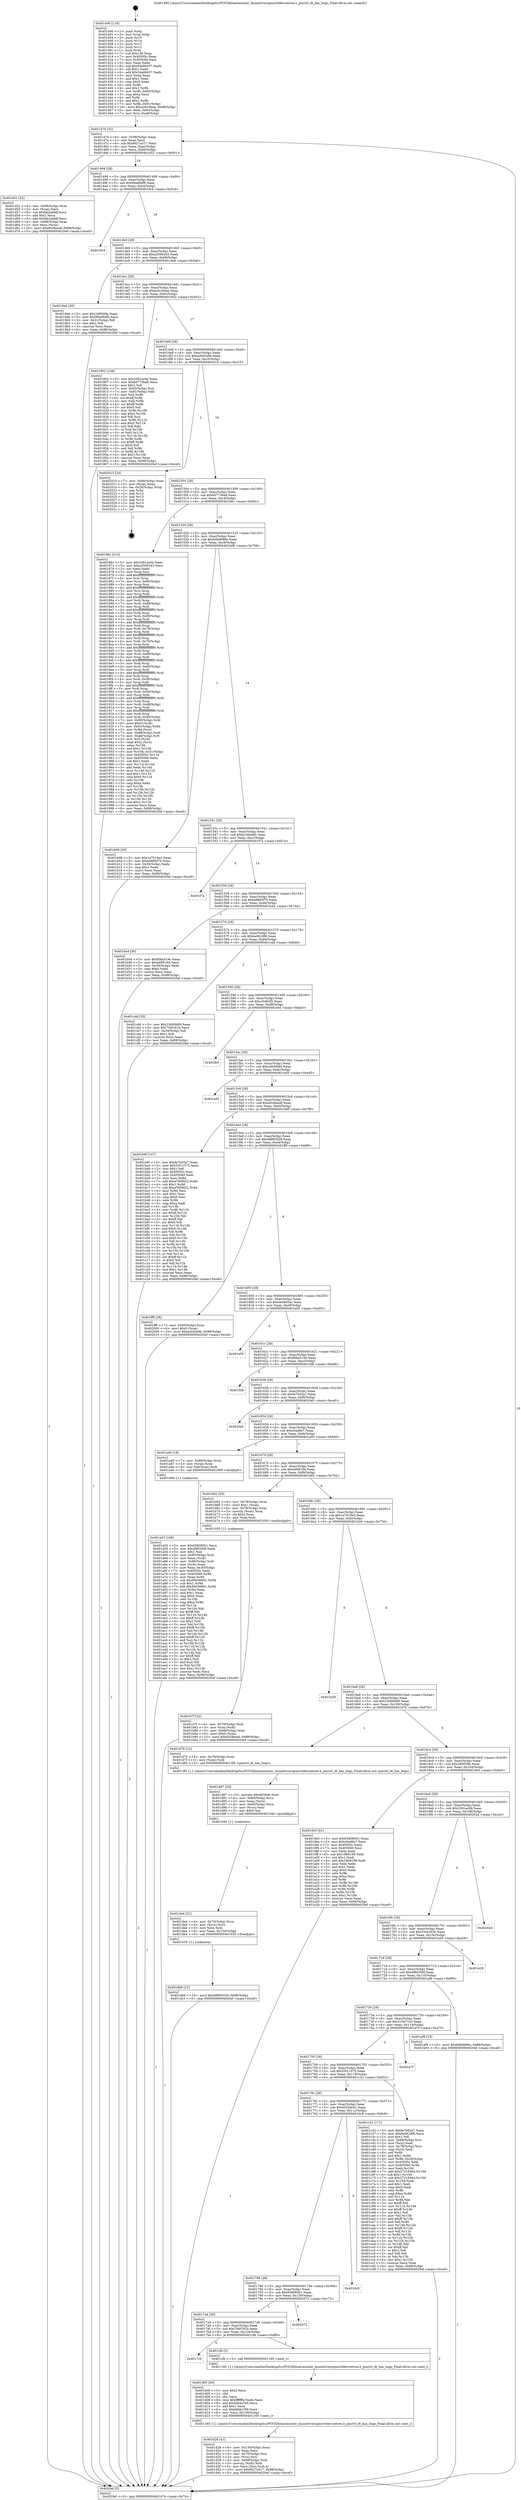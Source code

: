 digraph "0x401400" {
  label = "0x401400 (/mnt/c/Users/mathe/Desktop/tcc/POCII/binaries/extr_linuxdriverspinctrldevicetree.h_pinctrl_dt_has_hogs_Final-ollvm.out::main(0))"
  labelloc = "t"
  node[shape=record]

  Entry [label="",width=0.3,height=0.3,shape=circle,fillcolor=black,style=filled]
  "0x401474" [label="{
     0x401474 [32]\l
     | [instrs]\l
     &nbsp;&nbsp;0x401474 \<+6\>: mov -0x98(%rbp),%eax\l
     &nbsp;&nbsp;0x40147a \<+2\>: mov %eax,%ecx\l
     &nbsp;&nbsp;0x40147c \<+6\>: sub $0x9027a517,%ecx\l
     &nbsp;&nbsp;0x401482 \<+6\>: mov %eax,-0xac(%rbp)\l
     &nbsp;&nbsp;0x401488 \<+6\>: mov %ecx,-0xb0(%rbp)\l
     &nbsp;&nbsp;0x40148e \<+6\>: je 0000000000401d51 \<main+0x951\>\l
  }"]
  "0x401d51" [label="{
     0x401d51 [42]\l
     | [instrs]\l
     &nbsp;&nbsp;0x401d51 \<+4\>: mov -0x68(%rbp),%rax\l
     &nbsp;&nbsp;0x401d55 \<+2\>: mov (%rax),%ecx\l
     &nbsp;&nbsp;0x401d57 \<+6\>: sub $0xbb2abfdf,%ecx\l
     &nbsp;&nbsp;0x401d5d \<+3\>: add $0x1,%ecx\l
     &nbsp;&nbsp;0x401d60 \<+6\>: add $0xbb2abfdf,%ecx\l
     &nbsp;&nbsp;0x401d66 \<+4\>: mov -0x68(%rbp),%rax\l
     &nbsp;&nbsp;0x401d6a \<+2\>: mov %ecx,(%rax)\l
     &nbsp;&nbsp;0x401d6c \<+10\>: movl $0xd028ea4f,-0x98(%rbp)\l
     &nbsp;&nbsp;0x401d76 \<+5\>: jmp 00000000004020ef \<main+0xcef\>\l
  }"]
  "0x401494" [label="{
     0x401494 [28]\l
     | [instrs]\l
     &nbsp;&nbsp;0x401494 \<+5\>: jmp 0000000000401499 \<main+0x99\>\l
     &nbsp;&nbsp;0x401499 \<+6\>: mov -0xac(%rbp),%eax\l
     &nbsp;&nbsp;0x40149f \<+5\>: sub $0x99ad9df9,%eax\l
     &nbsp;&nbsp;0x4014a4 \<+6\>: mov %eax,-0xb4(%rbp)\l
     &nbsp;&nbsp;0x4014aa \<+6\>: je 00000000004019c4 \<main+0x5c4\>\l
  }"]
  Exit [label="",width=0.3,height=0.3,shape=circle,fillcolor=black,style=filled,peripheries=2]
  "0x4019c4" [label="{
     0x4019c4\l
  }", style=dashed]
  "0x4014b0" [label="{
     0x4014b0 [28]\l
     | [instrs]\l
     &nbsp;&nbsp;0x4014b0 \<+5\>: jmp 00000000004014b5 \<main+0xb5\>\l
     &nbsp;&nbsp;0x4014b5 \<+6\>: mov -0xac(%rbp),%eax\l
     &nbsp;&nbsp;0x4014bb \<+5\>: sub $0xa2590243,%eax\l
     &nbsp;&nbsp;0x4014c0 \<+6\>: mov %eax,-0xb8(%rbp)\l
     &nbsp;&nbsp;0x4014c6 \<+6\>: je 00000000004019a6 \<main+0x5a6\>\l
  }"]
  "0x401db9" [label="{
     0x401db9 [15]\l
     | [instrs]\l
     &nbsp;&nbsp;0x401db9 \<+10\>: movl $0xd8992029,-0x98(%rbp)\l
     &nbsp;&nbsp;0x401dc3 \<+5\>: jmp 00000000004020ef \<main+0xcef\>\l
  }"]
  "0x4019a6" [label="{
     0x4019a6 [30]\l
     | [instrs]\l
     &nbsp;&nbsp;0x4019a6 \<+5\>: mov $0x24f050fe,%eax\l
     &nbsp;&nbsp;0x4019ab \<+5\>: mov $0x99ad9df9,%ecx\l
     &nbsp;&nbsp;0x4019b0 \<+3\>: mov -0x31(%rbp),%dl\l
     &nbsp;&nbsp;0x4019b3 \<+3\>: test $0x1,%dl\l
     &nbsp;&nbsp;0x4019b6 \<+3\>: cmovne %ecx,%eax\l
     &nbsp;&nbsp;0x4019b9 \<+6\>: mov %eax,-0x98(%rbp)\l
     &nbsp;&nbsp;0x4019bf \<+5\>: jmp 00000000004020ef \<main+0xcef\>\l
  }"]
  "0x4014cc" [label="{
     0x4014cc [28]\l
     | [instrs]\l
     &nbsp;&nbsp;0x4014cc \<+5\>: jmp 00000000004014d1 \<main+0xd1\>\l
     &nbsp;&nbsp;0x4014d1 \<+6\>: mov -0xac(%rbp),%eax\l
     &nbsp;&nbsp;0x4014d7 \<+5\>: sub $0xa2b16bae,%eax\l
     &nbsp;&nbsp;0x4014dc \<+6\>: mov %eax,-0xbc(%rbp)\l
     &nbsp;&nbsp;0x4014e2 \<+6\>: je 0000000000401802 \<main+0x402\>\l
  }"]
  "0x401da4" [label="{
     0x401da4 [21]\l
     | [instrs]\l
     &nbsp;&nbsp;0x401da4 \<+4\>: mov -0x70(%rbp),%rcx\l
     &nbsp;&nbsp;0x401da8 \<+3\>: mov (%rcx),%rcx\l
     &nbsp;&nbsp;0x401dab \<+3\>: mov %rcx,%rdi\l
     &nbsp;&nbsp;0x401dae \<+6\>: mov %eax,-0x134(%rbp)\l
     &nbsp;&nbsp;0x401db4 \<+5\>: call 0000000000401030 \<free@plt\>\l
     | [calls]\l
     &nbsp;&nbsp;0x401030 \{1\} (unknown)\l
  }"]
  "0x401802" [label="{
     0x401802 [106]\l
     | [instrs]\l
     &nbsp;&nbsp;0x401802 \<+5\>: mov $0x3391ac0b,%eax\l
     &nbsp;&nbsp;0x401807 \<+5\>: mov $0xb0773ba8,%ecx\l
     &nbsp;&nbsp;0x40180c \<+2\>: mov $0x1,%dl\l
     &nbsp;&nbsp;0x40180e \<+7\>: mov -0x92(%rbp),%sil\l
     &nbsp;&nbsp;0x401815 \<+7\>: mov -0x91(%rbp),%dil\l
     &nbsp;&nbsp;0x40181c \<+3\>: mov %sil,%r8b\l
     &nbsp;&nbsp;0x40181f \<+4\>: xor $0xff,%r8b\l
     &nbsp;&nbsp;0x401823 \<+3\>: mov %dil,%r9b\l
     &nbsp;&nbsp;0x401826 \<+4\>: xor $0xff,%r9b\l
     &nbsp;&nbsp;0x40182a \<+3\>: xor $0x0,%dl\l
     &nbsp;&nbsp;0x40182d \<+3\>: mov %r8b,%r10b\l
     &nbsp;&nbsp;0x401830 \<+4\>: and $0x0,%r10b\l
     &nbsp;&nbsp;0x401834 \<+3\>: and %dl,%sil\l
     &nbsp;&nbsp;0x401837 \<+3\>: mov %r9b,%r11b\l
     &nbsp;&nbsp;0x40183a \<+4\>: and $0x0,%r11b\l
     &nbsp;&nbsp;0x40183e \<+3\>: and %dl,%dil\l
     &nbsp;&nbsp;0x401841 \<+3\>: or %sil,%r10b\l
     &nbsp;&nbsp;0x401844 \<+3\>: or %dil,%r11b\l
     &nbsp;&nbsp;0x401847 \<+3\>: xor %r11b,%r10b\l
     &nbsp;&nbsp;0x40184a \<+3\>: or %r9b,%r8b\l
     &nbsp;&nbsp;0x40184d \<+4\>: xor $0xff,%r8b\l
     &nbsp;&nbsp;0x401851 \<+3\>: or $0x0,%dl\l
     &nbsp;&nbsp;0x401854 \<+3\>: and %dl,%r8b\l
     &nbsp;&nbsp;0x401857 \<+3\>: or %r8b,%r10b\l
     &nbsp;&nbsp;0x40185a \<+4\>: test $0x1,%r10b\l
     &nbsp;&nbsp;0x40185e \<+3\>: cmovne %ecx,%eax\l
     &nbsp;&nbsp;0x401861 \<+6\>: mov %eax,-0x98(%rbp)\l
     &nbsp;&nbsp;0x401867 \<+5\>: jmp 00000000004020ef \<main+0xcef\>\l
  }"]
  "0x4014e8" [label="{
     0x4014e8 [28]\l
     | [instrs]\l
     &nbsp;&nbsp;0x4014e8 \<+5\>: jmp 00000000004014ed \<main+0xed\>\l
     &nbsp;&nbsp;0x4014ed \<+6\>: mov -0xac(%rbp),%eax\l
     &nbsp;&nbsp;0x4014f3 \<+5\>: sub $0xac045a9b,%eax\l
     &nbsp;&nbsp;0x4014f8 \<+6\>: mov %eax,-0xc0(%rbp)\l
     &nbsp;&nbsp;0x4014fe \<+6\>: je 0000000000402015 \<main+0xc15\>\l
  }"]
  "0x4020ef" [label="{
     0x4020ef [5]\l
     | [instrs]\l
     &nbsp;&nbsp;0x4020ef \<+5\>: jmp 0000000000401474 \<main+0x74\>\l
  }"]
  "0x401400" [label="{
     0x401400 [116]\l
     | [instrs]\l
     &nbsp;&nbsp;0x401400 \<+1\>: push %rbp\l
     &nbsp;&nbsp;0x401401 \<+3\>: mov %rsp,%rbp\l
     &nbsp;&nbsp;0x401404 \<+2\>: push %r15\l
     &nbsp;&nbsp;0x401406 \<+2\>: push %r14\l
     &nbsp;&nbsp;0x401408 \<+2\>: push %r13\l
     &nbsp;&nbsp;0x40140a \<+2\>: push %r12\l
     &nbsp;&nbsp;0x40140c \<+1\>: push %rbx\l
     &nbsp;&nbsp;0x40140d \<+7\>: sub $0x138,%rsp\l
     &nbsp;&nbsp;0x401414 \<+7\>: mov 0x40505c,%eax\l
     &nbsp;&nbsp;0x40141b \<+7\>: mov 0x405060,%ecx\l
     &nbsp;&nbsp;0x401422 \<+2\>: mov %eax,%edx\l
     &nbsp;&nbsp;0x401424 \<+6\>: sub $0x54a86457,%edx\l
     &nbsp;&nbsp;0x40142a \<+3\>: sub $0x1,%edx\l
     &nbsp;&nbsp;0x40142d \<+6\>: add $0x54a86457,%edx\l
     &nbsp;&nbsp;0x401433 \<+3\>: imul %edx,%eax\l
     &nbsp;&nbsp;0x401436 \<+3\>: and $0x1,%eax\l
     &nbsp;&nbsp;0x401439 \<+3\>: cmp $0x0,%eax\l
     &nbsp;&nbsp;0x40143c \<+4\>: sete %r8b\l
     &nbsp;&nbsp;0x401440 \<+4\>: and $0x1,%r8b\l
     &nbsp;&nbsp;0x401444 \<+7\>: mov %r8b,-0x92(%rbp)\l
     &nbsp;&nbsp;0x40144b \<+3\>: cmp $0xa,%ecx\l
     &nbsp;&nbsp;0x40144e \<+4\>: setl %r8b\l
     &nbsp;&nbsp;0x401452 \<+4\>: and $0x1,%r8b\l
     &nbsp;&nbsp;0x401456 \<+7\>: mov %r8b,-0x91(%rbp)\l
     &nbsp;&nbsp;0x40145d \<+10\>: movl $0xa2b16bae,-0x98(%rbp)\l
     &nbsp;&nbsp;0x401467 \<+6\>: mov %edi,-0x9c(%rbp)\l
     &nbsp;&nbsp;0x40146d \<+7\>: mov %rsi,-0xa8(%rbp)\l
  }"]
  "0x401d87" [label="{
     0x401d87 [29]\l
     | [instrs]\l
     &nbsp;&nbsp;0x401d87 \<+10\>: movabs $0x4030d6,%rdi\l
     &nbsp;&nbsp;0x401d91 \<+4\>: mov -0x60(%rbp),%rcx\l
     &nbsp;&nbsp;0x401d95 \<+2\>: mov %eax,(%rcx)\l
     &nbsp;&nbsp;0x401d97 \<+4\>: mov -0x60(%rbp),%rcx\l
     &nbsp;&nbsp;0x401d9b \<+2\>: mov (%rcx),%esi\l
     &nbsp;&nbsp;0x401d9d \<+2\>: mov $0x0,%al\l
     &nbsp;&nbsp;0x401d9f \<+5\>: call 0000000000401040 \<printf@plt\>\l
     | [calls]\l
     &nbsp;&nbsp;0x401040 \{1\} (unknown)\l
  }"]
  "0x402015" [label="{
     0x402015 [24]\l
     | [instrs]\l
     &nbsp;&nbsp;0x402015 \<+7\>: mov -0x90(%rbp),%rax\l
     &nbsp;&nbsp;0x40201c \<+2\>: mov (%rax),%eax\l
     &nbsp;&nbsp;0x40201e \<+4\>: lea -0x28(%rbp),%rsp\l
     &nbsp;&nbsp;0x402022 \<+1\>: pop %rbx\l
     &nbsp;&nbsp;0x402023 \<+2\>: pop %r12\l
     &nbsp;&nbsp;0x402025 \<+2\>: pop %r13\l
     &nbsp;&nbsp;0x402027 \<+2\>: pop %r14\l
     &nbsp;&nbsp;0x402029 \<+2\>: pop %r15\l
     &nbsp;&nbsp;0x40202b \<+1\>: pop %rbp\l
     &nbsp;&nbsp;0x40202c \<+1\>: ret\l
  }"]
  "0x401504" [label="{
     0x401504 [28]\l
     | [instrs]\l
     &nbsp;&nbsp;0x401504 \<+5\>: jmp 0000000000401509 \<main+0x109\>\l
     &nbsp;&nbsp;0x401509 \<+6\>: mov -0xac(%rbp),%eax\l
     &nbsp;&nbsp;0x40150f \<+5\>: sub $0xb0773ba8,%eax\l
     &nbsp;&nbsp;0x401514 \<+6\>: mov %eax,-0xc4(%rbp)\l
     &nbsp;&nbsp;0x40151a \<+6\>: je 000000000040186c \<main+0x46c\>\l
  }"]
  "0x401d28" [label="{
     0x401d28 [41]\l
     | [instrs]\l
     &nbsp;&nbsp;0x401d28 \<+6\>: mov -0x130(%rbp),%ecx\l
     &nbsp;&nbsp;0x401d2e \<+3\>: imul %eax,%ecx\l
     &nbsp;&nbsp;0x401d31 \<+4\>: mov -0x70(%rbp),%rsi\l
     &nbsp;&nbsp;0x401d35 \<+3\>: mov (%rsi),%rsi\l
     &nbsp;&nbsp;0x401d38 \<+4\>: mov -0x68(%rbp),%rdi\l
     &nbsp;&nbsp;0x401d3c \<+3\>: movslq (%rdi),%rdi\l
     &nbsp;&nbsp;0x401d3f \<+3\>: mov %ecx,(%rsi,%rdi,4)\l
     &nbsp;&nbsp;0x401d42 \<+10\>: movl $0x9027a517,-0x98(%rbp)\l
     &nbsp;&nbsp;0x401d4c \<+5\>: jmp 00000000004020ef \<main+0xcef\>\l
  }"]
  "0x40186c" [label="{
     0x40186c [314]\l
     | [instrs]\l
     &nbsp;&nbsp;0x40186c \<+5\>: mov $0x3391ac0b,%eax\l
     &nbsp;&nbsp;0x401871 \<+5\>: mov $0xa2590243,%ecx\l
     &nbsp;&nbsp;0x401876 \<+2\>: xor %edx,%edx\l
     &nbsp;&nbsp;0x401878 \<+3\>: mov %rsp,%rsi\l
     &nbsp;&nbsp;0x40187b \<+4\>: add $0xfffffffffffffff0,%rsi\l
     &nbsp;&nbsp;0x40187f \<+3\>: mov %rsi,%rsp\l
     &nbsp;&nbsp;0x401882 \<+7\>: mov %rsi,-0x90(%rbp)\l
     &nbsp;&nbsp;0x401889 \<+3\>: mov %rsp,%rsi\l
     &nbsp;&nbsp;0x40188c \<+4\>: add $0xfffffffffffffff0,%rsi\l
     &nbsp;&nbsp;0x401890 \<+3\>: mov %rsi,%rsp\l
     &nbsp;&nbsp;0x401893 \<+3\>: mov %rsp,%rdi\l
     &nbsp;&nbsp;0x401896 \<+4\>: add $0xfffffffffffffff0,%rdi\l
     &nbsp;&nbsp;0x40189a \<+3\>: mov %rdi,%rsp\l
     &nbsp;&nbsp;0x40189d \<+7\>: mov %rdi,-0x88(%rbp)\l
     &nbsp;&nbsp;0x4018a4 \<+3\>: mov %rsp,%rdi\l
     &nbsp;&nbsp;0x4018a7 \<+4\>: add $0xfffffffffffffff0,%rdi\l
     &nbsp;&nbsp;0x4018ab \<+3\>: mov %rdi,%rsp\l
     &nbsp;&nbsp;0x4018ae \<+4\>: mov %rdi,-0x80(%rbp)\l
     &nbsp;&nbsp;0x4018b2 \<+3\>: mov %rsp,%rdi\l
     &nbsp;&nbsp;0x4018b5 \<+4\>: add $0xfffffffffffffff0,%rdi\l
     &nbsp;&nbsp;0x4018b9 \<+3\>: mov %rdi,%rsp\l
     &nbsp;&nbsp;0x4018bc \<+4\>: mov %rdi,-0x78(%rbp)\l
     &nbsp;&nbsp;0x4018c0 \<+3\>: mov %rsp,%rdi\l
     &nbsp;&nbsp;0x4018c3 \<+4\>: add $0xfffffffffffffff0,%rdi\l
     &nbsp;&nbsp;0x4018c7 \<+3\>: mov %rdi,%rsp\l
     &nbsp;&nbsp;0x4018ca \<+4\>: mov %rdi,-0x70(%rbp)\l
     &nbsp;&nbsp;0x4018ce \<+3\>: mov %rsp,%rdi\l
     &nbsp;&nbsp;0x4018d1 \<+4\>: add $0xfffffffffffffff0,%rdi\l
     &nbsp;&nbsp;0x4018d5 \<+3\>: mov %rdi,%rsp\l
     &nbsp;&nbsp;0x4018d8 \<+4\>: mov %rdi,-0x68(%rbp)\l
     &nbsp;&nbsp;0x4018dc \<+3\>: mov %rsp,%rdi\l
     &nbsp;&nbsp;0x4018df \<+4\>: add $0xfffffffffffffff0,%rdi\l
     &nbsp;&nbsp;0x4018e3 \<+3\>: mov %rdi,%rsp\l
     &nbsp;&nbsp;0x4018e6 \<+4\>: mov %rdi,-0x60(%rbp)\l
     &nbsp;&nbsp;0x4018ea \<+3\>: mov %rsp,%rdi\l
     &nbsp;&nbsp;0x4018ed \<+4\>: add $0xfffffffffffffff0,%rdi\l
     &nbsp;&nbsp;0x4018f1 \<+3\>: mov %rdi,%rsp\l
     &nbsp;&nbsp;0x4018f4 \<+4\>: mov %rdi,-0x58(%rbp)\l
     &nbsp;&nbsp;0x4018f8 \<+3\>: mov %rsp,%rdi\l
     &nbsp;&nbsp;0x4018fb \<+4\>: add $0xfffffffffffffff0,%rdi\l
     &nbsp;&nbsp;0x4018ff \<+3\>: mov %rdi,%rsp\l
     &nbsp;&nbsp;0x401902 \<+4\>: mov %rdi,-0x50(%rbp)\l
     &nbsp;&nbsp;0x401906 \<+3\>: mov %rsp,%rdi\l
     &nbsp;&nbsp;0x401909 \<+4\>: add $0xfffffffffffffff0,%rdi\l
     &nbsp;&nbsp;0x40190d \<+3\>: mov %rdi,%rsp\l
     &nbsp;&nbsp;0x401910 \<+4\>: mov %rdi,-0x48(%rbp)\l
     &nbsp;&nbsp;0x401914 \<+3\>: mov %rsp,%rdi\l
     &nbsp;&nbsp;0x401917 \<+4\>: add $0xfffffffffffffff0,%rdi\l
     &nbsp;&nbsp;0x40191b \<+3\>: mov %rdi,%rsp\l
     &nbsp;&nbsp;0x40191e \<+4\>: mov %rdi,-0x40(%rbp)\l
     &nbsp;&nbsp;0x401922 \<+7\>: mov -0x90(%rbp),%rdi\l
     &nbsp;&nbsp;0x401929 \<+6\>: movl $0x0,(%rdi)\l
     &nbsp;&nbsp;0x40192f \<+7\>: mov -0x9c(%rbp),%r8d\l
     &nbsp;&nbsp;0x401936 \<+3\>: mov %r8d,(%rsi)\l
     &nbsp;&nbsp;0x401939 \<+7\>: mov -0x88(%rbp),%rdi\l
     &nbsp;&nbsp;0x401940 \<+7\>: mov -0xa8(%rbp),%r9\l
     &nbsp;&nbsp;0x401947 \<+3\>: mov %r9,(%rdi)\l
     &nbsp;&nbsp;0x40194a \<+3\>: cmpl $0x2,(%rsi)\l
     &nbsp;&nbsp;0x40194d \<+4\>: setne %r10b\l
     &nbsp;&nbsp;0x401951 \<+4\>: and $0x1,%r10b\l
     &nbsp;&nbsp;0x401955 \<+4\>: mov %r10b,-0x31(%rbp)\l
     &nbsp;&nbsp;0x401959 \<+8\>: mov 0x40505c,%r11d\l
     &nbsp;&nbsp;0x401961 \<+7\>: mov 0x405060,%ebx\l
     &nbsp;&nbsp;0x401968 \<+3\>: sub $0x1,%edx\l
     &nbsp;&nbsp;0x40196b \<+3\>: mov %r11d,%r14d\l
     &nbsp;&nbsp;0x40196e \<+3\>: add %edx,%r14d\l
     &nbsp;&nbsp;0x401971 \<+4\>: imul %r14d,%r11d\l
     &nbsp;&nbsp;0x401975 \<+4\>: and $0x1,%r11d\l
     &nbsp;&nbsp;0x401979 \<+4\>: cmp $0x0,%r11d\l
     &nbsp;&nbsp;0x40197d \<+4\>: sete %r10b\l
     &nbsp;&nbsp;0x401981 \<+3\>: cmp $0xa,%ebx\l
     &nbsp;&nbsp;0x401984 \<+4\>: setl %r15b\l
     &nbsp;&nbsp;0x401988 \<+3\>: mov %r10b,%r12b\l
     &nbsp;&nbsp;0x40198b \<+3\>: and %r15b,%r12b\l
     &nbsp;&nbsp;0x40198e \<+3\>: xor %r15b,%r10b\l
     &nbsp;&nbsp;0x401991 \<+3\>: or %r10b,%r12b\l
     &nbsp;&nbsp;0x401994 \<+4\>: test $0x1,%r12b\l
     &nbsp;&nbsp;0x401998 \<+3\>: cmovne %ecx,%eax\l
     &nbsp;&nbsp;0x40199b \<+6\>: mov %eax,-0x98(%rbp)\l
     &nbsp;&nbsp;0x4019a1 \<+5\>: jmp 00000000004020ef \<main+0xcef\>\l
  }"]
  "0x401520" [label="{
     0x401520 [28]\l
     | [instrs]\l
     &nbsp;&nbsp;0x401520 \<+5\>: jmp 0000000000401525 \<main+0x125\>\l
     &nbsp;&nbsp;0x401525 \<+6\>: mov -0xac(%rbp),%eax\l
     &nbsp;&nbsp;0x40152b \<+5\>: sub $0xb0bd986e,%eax\l
     &nbsp;&nbsp;0x401530 \<+6\>: mov %eax,-0xc8(%rbp)\l
     &nbsp;&nbsp;0x401536 \<+6\>: je 0000000000401b08 \<main+0x708\>\l
  }"]
  "0x401d00" [label="{
     0x401d00 [40]\l
     | [instrs]\l
     &nbsp;&nbsp;0x401d00 \<+5\>: mov $0x2,%ecx\l
     &nbsp;&nbsp;0x401d05 \<+1\>: cltd\l
     &nbsp;&nbsp;0x401d06 \<+2\>: idiv %ecx\l
     &nbsp;&nbsp;0x401d08 \<+6\>: imul $0xfffffffe,%edx,%ecx\l
     &nbsp;&nbsp;0x401d0e \<+6\>: add $0xbfd4a769,%ecx\l
     &nbsp;&nbsp;0x401d14 \<+3\>: add $0x1,%ecx\l
     &nbsp;&nbsp;0x401d17 \<+6\>: sub $0xbfd4a769,%ecx\l
     &nbsp;&nbsp;0x401d1d \<+6\>: mov %ecx,-0x130(%rbp)\l
     &nbsp;&nbsp;0x401d23 \<+5\>: call 0000000000401160 \<next_i\>\l
     | [calls]\l
     &nbsp;&nbsp;0x401160 \{1\} (/mnt/c/Users/mathe/Desktop/tcc/POCII/binaries/extr_linuxdriverspinctrldevicetree.h_pinctrl_dt_has_hogs_Final-ollvm.out::next_i)\l
  }"]
  "0x4017c0" [label="{
     0x4017c0\l
  }", style=dashed]
  "0x401b08" [label="{
     0x401b08 [30]\l
     | [instrs]\l
     &nbsp;&nbsp;0x401b08 \<+5\>: mov $0x1a7019e3,%eax\l
     &nbsp;&nbsp;0x401b0d \<+5\>: mov $0xbd885f76,%ecx\l
     &nbsp;&nbsp;0x401b12 \<+3\>: mov -0x30(%rbp),%edx\l
     &nbsp;&nbsp;0x401b15 \<+3\>: cmp $0x1,%edx\l
     &nbsp;&nbsp;0x401b18 \<+3\>: cmovl %ecx,%eax\l
     &nbsp;&nbsp;0x401b1b \<+6\>: mov %eax,-0x98(%rbp)\l
     &nbsp;&nbsp;0x401b21 \<+5\>: jmp 00000000004020ef \<main+0xcef\>\l
  }"]
  "0x40153c" [label="{
     0x40153c [28]\l
     | [instrs]\l
     &nbsp;&nbsp;0x40153c \<+5\>: jmp 0000000000401541 \<main+0x141\>\l
     &nbsp;&nbsp;0x401541 \<+6\>: mov -0xac(%rbp),%eax\l
     &nbsp;&nbsp;0x401547 \<+5\>: sub $0xb194d4f2,%eax\l
     &nbsp;&nbsp;0x40154c \<+6\>: mov %eax,-0xcc(%rbp)\l
     &nbsp;&nbsp;0x401552 \<+6\>: je 0000000000401f7a \<main+0xb7a\>\l
  }"]
  "0x401cfb" [label="{
     0x401cfb [5]\l
     | [instrs]\l
     &nbsp;&nbsp;0x401cfb \<+5\>: call 0000000000401160 \<next_i\>\l
     | [calls]\l
     &nbsp;&nbsp;0x401160 \{1\} (/mnt/c/Users/mathe/Desktop/tcc/POCII/binaries/extr_linuxdriverspinctrldevicetree.h_pinctrl_dt_has_hogs_Final-ollvm.out::next_i)\l
  }"]
  "0x401f7a" [label="{
     0x401f7a\l
  }", style=dashed]
  "0x401558" [label="{
     0x401558 [28]\l
     | [instrs]\l
     &nbsp;&nbsp;0x401558 \<+5\>: jmp 000000000040155d \<main+0x15d\>\l
     &nbsp;&nbsp;0x40155d \<+6\>: mov -0xac(%rbp),%eax\l
     &nbsp;&nbsp;0x401563 \<+5\>: sub $0xbd885f76,%eax\l
     &nbsp;&nbsp;0x401568 \<+6\>: mov %eax,-0xd0(%rbp)\l
     &nbsp;&nbsp;0x40156e \<+6\>: je 0000000000401b44 \<main+0x744\>\l
  }"]
  "0x4017a4" [label="{
     0x4017a4 [28]\l
     | [instrs]\l
     &nbsp;&nbsp;0x4017a4 \<+5\>: jmp 00000000004017a9 \<main+0x3a9\>\l
     &nbsp;&nbsp;0x4017a9 \<+6\>: mov -0xac(%rbp),%eax\l
     &nbsp;&nbsp;0x4017af \<+5\>: sub $0x704f181b,%eax\l
     &nbsp;&nbsp;0x4017b4 \<+6\>: mov %eax,-0x124(%rbp)\l
     &nbsp;&nbsp;0x4017ba \<+6\>: je 0000000000401cfb \<main+0x8fb\>\l
  }"]
  "0x401b44" [label="{
     0x401b44 [30]\l
     | [instrs]\l
     &nbsp;&nbsp;0x401b44 \<+5\>: mov $0xf0ba519e,%eax\l
     &nbsp;&nbsp;0x401b49 \<+5\>: mov $0xeb99164,%ecx\l
     &nbsp;&nbsp;0x401b4e \<+3\>: mov -0x30(%rbp),%edx\l
     &nbsp;&nbsp;0x401b51 \<+3\>: cmp $0x0,%edx\l
     &nbsp;&nbsp;0x401b54 \<+3\>: cmove %ecx,%eax\l
     &nbsp;&nbsp;0x401b57 \<+6\>: mov %eax,-0x98(%rbp)\l
     &nbsp;&nbsp;0x401b5d \<+5\>: jmp 00000000004020ef \<main+0xcef\>\l
  }"]
  "0x401574" [label="{
     0x401574 [28]\l
     | [instrs]\l
     &nbsp;&nbsp;0x401574 \<+5\>: jmp 0000000000401579 \<main+0x179\>\l
     &nbsp;&nbsp;0x401579 \<+6\>: mov -0xac(%rbp),%eax\l
     &nbsp;&nbsp;0x40157f \<+5\>: sub $0xbe0618f6,%eax\l
     &nbsp;&nbsp;0x401584 \<+6\>: mov %eax,-0xd4(%rbp)\l
     &nbsp;&nbsp;0x40158a \<+6\>: je 0000000000401cdd \<main+0x8dd\>\l
  }"]
  "0x402072" [label="{
     0x402072\l
  }", style=dashed]
  "0x401cdd" [label="{
     0x401cdd [30]\l
     | [instrs]\l
     &nbsp;&nbsp;0x401cdd \<+5\>: mov $0x23d00b90,%eax\l
     &nbsp;&nbsp;0x401ce2 \<+5\>: mov $0x704f181b,%ecx\l
     &nbsp;&nbsp;0x401ce7 \<+3\>: mov -0x29(%rbp),%dl\l
     &nbsp;&nbsp;0x401cea \<+3\>: test $0x1,%dl\l
     &nbsp;&nbsp;0x401ced \<+3\>: cmovne %ecx,%eax\l
     &nbsp;&nbsp;0x401cf0 \<+6\>: mov %eax,-0x98(%rbp)\l
     &nbsp;&nbsp;0x401cf6 \<+5\>: jmp 00000000004020ef \<main+0xcef\>\l
  }"]
  "0x401590" [label="{
     0x401590 [28]\l
     | [instrs]\l
     &nbsp;&nbsp;0x401590 \<+5\>: jmp 0000000000401595 \<main+0x195\>\l
     &nbsp;&nbsp;0x401595 \<+6\>: mov -0xac(%rbp),%eax\l
     &nbsp;&nbsp;0x40159b \<+5\>: sub $0xc0cfe2f2,%eax\l
     &nbsp;&nbsp;0x4015a0 \<+6\>: mov %eax,-0xd8(%rbp)\l
     &nbsp;&nbsp;0x4015a6 \<+6\>: je 0000000000401fe5 \<main+0xbe5\>\l
  }"]
  "0x401788" [label="{
     0x401788 [28]\l
     | [instrs]\l
     &nbsp;&nbsp;0x401788 \<+5\>: jmp 000000000040178d \<main+0x38d\>\l
     &nbsp;&nbsp;0x40178d \<+6\>: mov -0xac(%rbp),%eax\l
     &nbsp;&nbsp;0x401793 \<+5\>: sub $0x658085b1,%eax\l
     &nbsp;&nbsp;0x401798 \<+6\>: mov %eax,-0x120(%rbp)\l
     &nbsp;&nbsp;0x40179e \<+6\>: je 0000000000402072 \<main+0xc72\>\l
  }"]
  "0x401fe5" [label="{
     0x401fe5\l
  }", style=dashed]
  "0x4015ac" [label="{
     0x4015ac [28]\l
     | [instrs]\l
     &nbsp;&nbsp;0x4015ac \<+5\>: jmp 00000000004015b1 \<main+0x1b1\>\l
     &nbsp;&nbsp;0x4015b1 \<+6\>: mov -0xac(%rbp),%eax\l
     &nbsp;&nbsp;0x4015b7 \<+5\>: sub $0xcd040f4d,%eax\l
     &nbsp;&nbsp;0x4015bc \<+6\>: mov %eax,-0xdc(%rbp)\l
     &nbsp;&nbsp;0x4015c2 \<+6\>: je 0000000000401ed5 \<main+0xad5\>\l
  }"]
  "0x401dc8" [label="{
     0x401dc8\l
  }", style=dashed]
  "0x401ed5" [label="{
     0x401ed5\l
  }", style=dashed]
  "0x4015c8" [label="{
     0x4015c8 [28]\l
     | [instrs]\l
     &nbsp;&nbsp;0x4015c8 \<+5\>: jmp 00000000004015cd \<main+0x1cd\>\l
     &nbsp;&nbsp;0x4015cd \<+6\>: mov -0xac(%rbp),%eax\l
     &nbsp;&nbsp;0x4015d3 \<+5\>: sub $0xd028ea4f,%eax\l
     &nbsp;&nbsp;0x4015d8 \<+6\>: mov %eax,-0xe0(%rbp)\l
     &nbsp;&nbsp;0x4015de \<+6\>: je 0000000000401b9f \<main+0x79f\>\l
  }"]
  "0x40176c" [label="{
     0x40176c [28]\l
     | [instrs]\l
     &nbsp;&nbsp;0x40176c \<+5\>: jmp 0000000000401771 \<main+0x371\>\l
     &nbsp;&nbsp;0x401771 \<+6\>: mov -0xac(%rbp),%eax\l
     &nbsp;&nbsp;0x401777 \<+5\>: sub $0x6535dc41,%eax\l
     &nbsp;&nbsp;0x40177c \<+6\>: mov %eax,-0x11c(%rbp)\l
     &nbsp;&nbsp;0x401782 \<+6\>: je 0000000000401dc8 \<main+0x9c8\>\l
  }"]
  "0x401b9f" [label="{
     0x401b9f [147]\l
     | [instrs]\l
     &nbsp;&nbsp;0x401b9f \<+5\>: mov $0xfe7b02a7,%eax\l
     &nbsp;&nbsp;0x401ba4 \<+5\>: mov $0x55f11575,%ecx\l
     &nbsp;&nbsp;0x401ba9 \<+2\>: mov $0x1,%dl\l
     &nbsp;&nbsp;0x401bab \<+7\>: mov 0x40505c,%esi\l
     &nbsp;&nbsp;0x401bb2 \<+7\>: mov 0x405060,%edi\l
     &nbsp;&nbsp;0x401bb9 \<+3\>: mov %esi,%r8d\l
     &nbsp;&nbsp;0x401bbc \<+7\>: add $0xe760fd22,%r8d\l
     &nbsp;&nbsp;0x401bc3 \<+4\>: sub $0x1,%r8d\l
     &nbsp;&nbsp;0x401bc7 \<+7\>: sub $0xe760fd22,%r8d\l
     &nbsp;&nbsp;0x401bce \<+4\>: imul %r8d,%esi\l
     &nbsp;&nbsp;0x401bd2 \<+3\>: and $0x1,%esi\l
     &nbsp;&nbsp;0x401bd5 \<+3\>: cmp $0x0,%esi\l
     &nbsp;&nbsp;0x401bd8 \<+4\>: sete %r9b\l
     &nbsp;&nbsp;0x401bdc \<+3\>: cmp $0xa,%edi\l
     &nbsp;&nbsp;0x401bdf \<+4\>: setl %r10b\l
     &nbsp;&nbsp;0x401be3 \<+3\>: mov %r9b,%r11b\l
     &nbsp;&nbsp;0x401be6 \<+4\>: xor $0xff,%r11b\l
     &nbsp;&nbsp;0x401bea \<+3\>: mov %r10b,%bl\l
     &nbsp;&nbsp;0x401bed \<+3\>: xor $0xff,%bl\l
     &nbsp;&nbsp;0x401bf0 \<+3\>: xor $0x0,%dl\l
     &nbsp;&nbsp;0x401bf3 \<+3\>: mov %r11b,%r14b\l
     &nbsp;&nbsp;0x401bf6 \<+4\>: and $0x0,%r14b\l
     &nbsp;&nbsp;0x401bfa \<+3\>: and %dl,%r9b\l
     &nbsp;&nbsp;0x401bfd \<+3\>: mov %bl,%r15b\l
     &nbsp;&nbsp;0x401c00 \<+4\>: and $0x0,%r15b\l
     &nbsp;&nbsp;0x401c04 \<+3\>: and %dl,%r10b\l
     &nbsp;&nbsp;0x401c07 \<+3\>: or %r9b,%r14b\l
     &nbsp;&nbsp;0x401c0a \<+3\>: or %r10b,%r15b\l
     &nbsp;&nbsp;0x401c0d \<+3\>: xor %r15b,%r14b\l
     &nbsp;&nbsp;0x401c10 \<+3\>: or %bl,%r11b\l
     &nbsp;&nbsp;0x401c13 \<+4\>: xor $0xff,%r11b\l
     &nbsp;&nbsp;0x401c17 \<+3\>: or $0x0,%dl\l
     &nbsp;&nbsp;0x401c1a \<+3\>: and %dl,%r11b\l
     &nbsp;&nbsp;0x401c1d \<+3\>: or %r11b,%r14b\l
     &nbsp;&nbsp;0x401c20 \<+4\>: test $0x1,%r14b\l
     &nbsp;&nbsp;0x401c24 \<+3\>: cmovne %ecx,%eax\l
     &nbsp;&nbsp;0x401c27 \<+6\>: mov %eax,-0x98(%rbp)\l
     &nbsp;&nbsp;0x401c2d \<+5\>: jmp 00000000004020ef \<main+0xcef\>\l
  }"]
  "0x4015e4" [label="{
     0x4015e4 [28]\l
     | [instrs]\l
     &nbsp;&nbsp;0x4015e4 \<+5\>: jmp 00000000004015e9 \<main+0x1e9\>\l
     &nbsp;&nbsp;0x4015e9 \<+6\>: mov -0xac(%rbp),%eax\l
     &nbsp;&nbsp;0x4015ef \<+5\>: sub $0xd8992029,%eax\l
     &nbsp;&nbsp;0x4015f4 \<+6\>: mov %eax,-0xe4(%rbp)\l
     &nbsp;&nbsp;0x4015fa \<+6\>: je 0000000000401ff9 \<main+0xbf9\>\l
  }"]
  "0x401c32" [label="{
     0x401c32 [171]\l
     | [instrs]\l
     &nbsp;&nbsp;0x401c32 \<+5\>: mov $0xfe7b02a7,%eax\l
     &nbsp;&nbsp;0x401c37 \<+5\>: mov $0xbe0618f6,%ecx\l
     &nbsp;&nbsp;0x401c3c \<+2\>: mov $0x1,%dl\l
     &nbsp;&nbsp;0x401c3e \<+4\>: mov -0x68(%rbp),%rsi\l
     &nbsp;&nbsp;0x401c42 \<+2\>: mov (%rsi),%edi\l
     &nbsp;&nbsp;0x401c44 \<+4\>: mov -0x78(%rbp),%rsi\l
     &nbsp;&nbsp;0x401c48 \<+2\>: cmp (%rsi),%edi\l
     &nbsp;&nbsp;0x401c4a \<+4\>: setl %r8b\l
     &nbsp;&nbsp;0x401c4e \<+4\>: and $0x1,%r8b\l
     &nbsp;&nbsp;0x401c52 \<+4\>: mov %r8b,-0x29(%rbp)\l
     &nbsp;&nbsp;0x401c56 \<+7\>: mov 0x40505c,%edi\l
     &nbsp;&nbsp;0x401c5d \<+8\>: mov 0x405060,%r9d\l
     &nbsp;&nbsp;0x401c65 \<+3\>: mov %edi,%r10d\l
     &nbsp;&nbsp;0x401c68 \<+7\>: add $0x27218364,%r10d\l
     &nbsp;&nbsp;0x401c6f \<+4\>: sub $0x1,%r10d\l
     &nbsp;&nbsp;0x401c73 \<+7\>: sub $0x27218364,%r10d\l
     &nbsp;&nbsp;0x401c7a \<+4\>: imul %r10d,%edi\l
     &nbsp;&nbsp;0x401c7e \<+3\>: and $0x1,%edi\l
     &nbsp;&nbsp;0x401c81 \<+3\>: cmp $0x0,%edi\l
     &nbsp;&nbsp;0x401c84 \<+4\>: sete %r8b\l
     &nbsp;&nbsp;0x401c88 \<+4\>: cmp $0xa,%r9d\l
     &nbsp;&nbsp;0x401c8c \<+4\>: setl %r11b\l
     &nbsp;&nbsp;0x401c90 \<+3\>: mov %r8b,%bl\l
     &nbsp;&nbsp;0x401c93 \<+3\>: xor $0xff,%bl\l
     &nbsp;&nbsp;0x401c96 \<+3\>: mov %r11b,%r14b\l
     &nbsp;&nbsp;0x401c99 \<+4\>: xor $0xff,%r14b\l
     &nbsp;&nbsp;0x401c9d \<+3\>: xor $0x1,%dl\l
     &nbsp;&nbsp;0x401ca0 \<+3\>: mov %bl,%r15b\l
     &nbsp;&nbsp;0x401ca3 \<+4\>: and $0xff,%r15b\l
     &nbsp;&nbsp;0x401ca7 \<+3\>: and %dl,%r8b\l
     &nbsp;&nbsp;0x401caa \<+3\>: mov %r14b,%r12b\l
     &nbsp;&nbsp;0x401cad \<+4\>: and $0xff,%r12b\l
     &nbsp;&nbsp;0x401cb1 \<+3\>: and %dl,%r11b\l
     &nbsp;&nbsp;0x401cb4 \<+3\>: or %r8b,%r15b\l
     &nbsp;&nbsp;0x401cb7 \<+3\>: or %r11b,%r12b\l
     &nbsp;&nbsp;0x401cba \<+3\>: xor %r12b,%r15b\l
     &nbsp;&nbsp;0x401cbd \<+3\>: or %r14b,%bl\l
     &nbsp;&nbsp;0x401cc0 \<+3\>: xor $0xff,%bl\l
     &nbsp;&nbsp;0x401cc3 \<+3\>: or $0x1,%dl\l
     &nbsp;&nbsp;0x401cc6 \<+2\>: and %dl,%bl\l
     &nbsp;&nbsp;0x401cc8 \<+3\>: or %bl,%r15b\l
     &nbsp;&nbsp;0x401ccb \<+4\>: test $0x1,%r15b\l
     &nbsp;&nbsp;0x401ccf \<+3\>: cmovne %ecx,%eax\l
     &nbsp;&nbsp;0x401cd2 \<+6\>: mov %eax,-0x98(%rbp)\l
     &nbsp;&nbsp;0x401cd8 \<+5\>: jmp 00000000004020ef \<main+0xcef\>\l
  }"]
  "0x401ff9" [label="{
     0x401ff9 [28]\l
     | [instrs]\l
     &nbsp;&nbsp;0x401ff9 \<+7\>: mov -0x90(%rbp),%rax\l
     &nbsp;&nbsp;0x402000 \<+6\>: movl $0x0,(%rax)\l
     &nbsp;&nbsp;0x402006 \<+10\>: movl $0xac045a9b,-0x98(%rbp)\l
     &nbsp;&nbsp;0x402010 \<+5\>: jmp 00000000004020ef \<main+0xcef\>\l
  }"]
  "0x401600" [label="{
     0x401600 [28]\l
     | [instrs]\l
     &nbsp;&nbsp;0x401600 \<+5\>: jmp 0000000000401605 \<main+0x205\>\l
     &nbsp;&nbsp;0x401605 \<+6\>: mov -0xac(%rbp),%eax\l
     &nbsp;&nbsp;0x40160b \<+5\>: sub $0xee4945ac,%eax\l
     &nbsp;&nbsp;0x401610 \<+6\>: mov %eax,-0xe8(%rbp)\l
     &nbsp;&nbsp;0x401616 \<+6\>: je 0000000000401e05 \<main+0xa05\>\l
  }"]
  "0x401750" [label="{
     0x401750 [28]\l
     | [instrs]\l
     &nbsp;&nbsp;0x401750 \<+5\>: jmp 0000000000401755 \<main+0x355\>\l
     &nbsp;&nbsp;0x401755 \<+6\>: mov -0xac(%rbp),%eax\l
     &nbsp;&nbsp;0x40175b \<+5\>: sub $0x55f11575,%eax\l
     &nbsp;&nbsp;0x401760 \<+6\>: mov %eax,-0x118(%rbp)\l
     &nbsp;&nbsp;0x401766 \<+6\>: je 0000000000401c32 \<main+0x832\>\l
  }"]
  "0x401e05" [label="{
     0x401e05\l
  }", style=dashed]
  "0x40161c" [label="{
     0x40161c [28]\l
     | [instrs]\l
     &nbsp;&nbsp;0x40161c \<+5\>: jmp 0000000000401621 \<main+0x221\>\l
     &nbsp;&nbsp;0x401621 \<+6\>: mov -0xac(%rbp),%eax\l
     &nbsp;&nbsp;0x401627 \<+5\>: sub $0xf0ba519e,%eax\l
     &nbsp;&nbsp;0x40162c \<+6\>: mov %eax,-0xec(%rbp)\l
     &nbsp;&nbsp;0x401632 \<+6\>: je 0000000000401fd6 \<main+0xbd6\>\l
  }"]
  "0x401e7f" [label="{
     0x401e7f\l
  }", style=dashed]
  "0x401fd6" [label="{
     0x401fd6\l
  }", style=dashed]
  "0x401638" [label="{
     0x401638 [28]\l
     | [instrs]\l
     &nbsp;&nbsp;0x401638 \<+5\>: jmp 000000000040163d \<main+0x23d\>\l
     &nbsp;&nbsp;0x40163d \<+6\>: mov -0xac(%rbp),%eax\l
     &nbsp;&nbsp;0x401643 \<+5\>: sub $0xfe7b02a7,%eax\l
     &nbsp;&nbsp;0x401648 \<+6\>: mov %eax,-0xf0(%rbp)\l
     &nbsp;&nbsp;0x40164e \<+6\>: je 00000000004020a5 \<main+0xca5\>\l
  }"]
  "0x401b7f" [label="{
     0x401b7f [32]\l
     | [instrs]\l
     &nbsp;&nbsp;0x401b7f \<+4\>: mov -0x70(%rbp),%rdi\l
     &nbsp;&nbsp;0x401b83 \<+3\>: mov %rax,(%rdi)\l
     &nbsp;&nbsp;0x401b86 \<+4\>: mov -0x68(%rbp),%rax\l
     &nbsp;&nbsp;0x401b8a \<+6\>: movl $0x0,(%rax)\l
     &nbsp;&nbsp;0x401b90 \<+10\>: movl $0xd028ea4f,-0x98(%rbp)\l
     &nbsp;&nbsp;0x401b9a \<+5\>: jmp 00000000004020ef \<main+0xcef\>\l
  }"]
  "0x4020a5" [label="{
     0x4020a5\l
  }", style=dashed]
  "0x401654" [label="{
     0x401654 [28]\l
     | [instrs]\l
     &nbsp;&nbsp;0x401654 \<+5\>: jmp 0000000000401659 \<main+0x259\>\l
     &nbsp;&nbsp;0x401659 \<+6\>: mov -0xac(%rbp),%eax\l
     &nbsp;&nbsp;0x40165f \<+5\>: sub $0xc0ad6e7,%eax\l
     &nbsp;&nbsp;0x401664 \<+6\>: mov %eax,-0xf4(%rbp)\l
     &nbsp;&nbsp;0x40166a \<+6\>: je 0000000000401a40 \<main+0x640\>\l
  }"]
  "0x401734" [label="{
     0x401734 [28]\l
     | [instrs]\l
     &nbsp;&nbsp;0x401734 \<+5\>: jmp 0000000000401739 \<main+0x339\>\l
     &nbsp;&nbsp;0x401739 \<+6\>: mov -0xac(%rbp),%eax\l
     &nbsp;&nbsp;0x40173f \<+5\>: sub $0x510e71c0,%eax\l
     &nbsp;&nbsp;0x401744 \<+6\>: mov %eax,-0x114(%rbp)\l
     &nbsp;&nbsp;0x40174a \<+6\>: je 0000000000401e7f \<main+0xa7f\>\l
  }"]
  "0x401a40" [label="{
     0x401a40 [19]\l
     | [instrs]\l
     &nbsp;&nbsp;0x401a40 \<+7\>: mov -0x88(%rbp),%rax\l
     &nbsp;&nbsp;0x401a47 \<+3\>: mov (%rax),%rax\l
     &nbsp;&nbsp;0x401a4a \<+4\>: mov 0x8(%rax),%rdi\l
     &nbsp;&nbsp;0x401a4e \<+5\>: call 0000000000401060 \<atoi@plt\>\l
     | [calls]\l
     &nbsp;&nbsp;0x401060 \{1\} (unknown)\l
  }"]
  "0x401670" [label="{
     0x401670 [28]\l
     | [instrs]\l
     &nbsp;&nbsp;0x401670 \<+5\>: jmp 0000000000401675 \<main+0x275\>\l
     &nbsp;&nbsp;0x401675 \<+6\>: mov -0xac(%rbp),%eax\l
     &nbsp;&nbsp;0x40167b \<+5\>: sub $0xeb99164,%eax\l
     &nbsp;&nbsp;0x401680 \<+6\>: mov %eax,-0xf8(%rbp)\l
     &nbsp;&nbsp;0x401686 \<+6\>: je 0000000000401b62 \<main+0x762\>\l
  }"]
  "0x401af9" [label="{
     0x401af9 [15]\l
     | [instrs]\l
     &nbsp;&nbsp;0x401af9 \<+10\>: movl $0xb0bd986e,-0x98(%rbp)\l
     &nbsp;&nbsp;0x401b03 \<+5\>: jmp 00000000004020ef \<main+0xcef\>\l
  }"]
  "0x401b62" [label="{
     0x401b62 [29]\l
     | [instrs]\l
     &nbsp;&nbsp;0x401b62 \<+4\>: mov -0x78(%rbp),%rax\l
     &nbsp;&nbsp;0x401b66 \<+6\>: movl $0x1,(%rax)\l
     &nbsp;&nbsp;0x401b6c \<+4\>: mov -0x78(%rbp),%rax\l
     &nbsp;&nbsp;0x401b70 \<+3\>: movslq (%rax),%rax\l
     &nbsp;&nbsp;0x401b73 \<+4\>: shl $0x2,%rax\l
     &nbsp;&nbsp;0x401b77 \<+3\>: mov %rax,%rdi\l
     &nbsp;&nbsp;0x401b7a \<+5\>: call 0000000000401050 \<malloc@plt\>\l
     | [calls]\l
     &nbsp;&nbsp;0x401050 \{1\} (unknown)\l
  }"]
  "0x40168c" [label="{
     0x40168c [28]\l
     | [instrs]\l
     &nbsp;&nbsp;0x40168c \<+5\>: jmp 0000000000401691 \<main+0x291\>\l
     &nbsp;&nbsp;0x401691 \<+6\>: mov -0xac(%rbp),%eax\l
     &nbsp;&nbsp;0x401697 \<+5\>: sub $0x1a7019e3,%eax\l
     &nbsp;&nbsp;0x40169c \<+6\>: mov %eax,-0xfc(%rbp)\l
     &nbsp;&nbsp;0x4016a2 \<+6\>: je 0000000000401b26 \<main+0x726\>\l
  }"]
  "0x401718" [label="{
     0x401718 [28]\l
     | [instrs]\l
     &nbsp;&nbsp;0x401718 \<+5\>: jmp 000000000040171d \<main+0x31d\>\l
     &nbsp;&nbsp;0x40171d \<+6\>: mov -0xac(%rbp),%eax\l
     &nbsp;&nbsp;0x401723 \<+5\>: sub $0x4f80356f,%eax\l
     &nbsp;&nbsp;0x401728 \<+6\>: mov %eax,-0x110(%rbp)\l
     &nbsp;&nbsp;0x40172e \<+6\>: je 0000000000401af9 \<main+0x6f9\>\l
  }"]
  "0x401b26" [label="{
     0x401b26\l
  }", style=dashed]
  "0x4016a8" [label="{
     0x4016a8 [28]\l
     | [instrs]\l
     &nbsp;&nbsp;0x4016a8 \<+5\>: jmp 00000000004016ad \<main+0x2ad\>\l
     &nbsp;&nbsp;0x4016ad \<+6\>: mov -0xac(%rbp),%eax\l
     &nbsp;&nbsp;0x4016b3 \<+5\>: sub $0x23d00b90,%eax\l
     &nbsp;&nbsp;0x4016b8 \<+6\>: mov %eax,-0x100(%rbp)\l
     &nbsp;&nbsp;0x4016be \<+6\>: je 0000000000401d7b \<main+0x97b\>\l
  }"]
  "0x401e29" [label="{
     0x401e29\l
  }", style=dashed]
  "0x401d7b" [label="{
     0x401d7b [12]\l
     | [instrs]\l
     &nbsp;&nbsp;0x401d7b \<+4\>: mov -0x70(%rbp),%rax\l
     &nbsp;&nbsp;0x401d7f \<+3\>: mov (%rax),%rdi\l
     &nbsp;&nbsp;0x401d82 \<+5\>: call 00000000004013f0 \<pinctrl_dt_has_hogs\>\l
     | [calls]\l
     &nbsp;&nbsp;0x4013f0 \{1\} (/mnt/c/Users/mathe/Desktop/tcc/POCII/binaries/extr_linuxdriverspinctrldevicetree.h_pinctrl_dt_has_hogs_Final-ollvm.out::pinctrl_dt_has_hogs)\l
  }"]
  "0x4016c4" [label="{
     0x4016c4 [28]\l
     | [instrs]\l
     &nbsp;&nbsp;0x4016c4 \<+5\>: jmp 00000000004016c9 \<main+0x2c9\>\l
     &nbsp;&nbsp;0x4016c9 \<+6\>: mov -0xac(%rbp),%eax\l
     &nbsp;&nbsp;0x4016cf \<+5\>: sub $0x24f050fe,%eax\l
     &nbsp;&nbsp;0x4016d4 \<+6\>: mov %eax,-0x104(%rbp)\l
     &nbsp;&nbsp;0x4016da \<+6\>: je 00000000004019e5 \<main+0x5e5\>\l
  }"]
  "0x4016fc" [label="{
     0x4016fc [28]\l
     | [instrs]\l
     &nbsp;&nbsp;0x4016fc \<+5\>: jmp 0000000000401701 \<main+0x301\>\l
     &nbsp;&nbsp;0x401701 \<+6\>: mov -0xac(%rbp),%eax\l
     &nbsp;&nbsp;0x401707 \<+5\>: sub $0x33cb183b,%eax\l
     &nbsp;&nbsp;0x40170c \<+6\>: mov %eax,-0x10c(%rbp)\l
     &nbsp;&nbsp;0x401712 \<+6\>: je 0000000000401e29 \<main+0xa29\>\l
  }"]
  "0x4019e5" [label="{
     0x4019e5 [91]\l
     | [instrs]\l
     &nbsp;&nbsp;0x4019e5 \<+5\>: mov $0x658085b1,%eax\l
     &nbsp;&nbsp;0x4019ea \<+5\>: mov $0xc0ad6e7,%ecx\l
     &nbsp;&nbsp;0x4019ef \<+7\>: mov 0x40505c,%edx\l
     &nbsp;&nbsp;0x4019f6 \<+7\>: mov 0x405060,%esi\l
     &nbsp;&nbsp;0x4019fd \<+2\>: mov %edx,%edi\l
     &nbsp;&nbsp;0x4019ff \<+6\>: sub $0x18b9199,%edi\l
     &nbsp;&nbsp;0x401a05 \<+3\>: sub $0x1,%edi\l
     &nbsp;&nbsp;0x401a08 \<+6\>: add $0x18b9199,%edi\l
     &nbsp;&nbsp;0x401a0e \<+3\>: imul %edi,%edx\l
     &nbsp;&nbsp;0x401a11 \<+3\>: and $0x1,%edx\l
     &nbsp;&nbsp;0x401a14 \<+3\>: cmp $0x0,%edx\l
     &nbsp;&nbsp;0x401a17 \<+4\>: sete %r8b\l
     &nbsp;&nbsp;0x401a1b \<+3\>: cmp $0xa,%esi\l
     &nbsp;&nbsp;0x401a1e \<+4\>: setl %r9b\l
     &nbsp;&nbsp;0x401a22 \<+3\>: mov %r8b,%r10b\l
     &nbsp;&nbsp;0x401a25 \<+3\>: and %r9b,%r10b\l
     &nbsp;&nbsp;0x401a28 \<+3\>: xor %r9b,%r8b\l
     &nbsp;&nbsp;0x401a2b \<+3\>: or %r8b,%r10b\l
     &nbsp;&nbsp;0x401a2e \<+4\>: test $0x1,%r10b\l
     &nbsp;&nbsp;0x401a32 \<+3\>: cmovne %ecx,%eax\l
     &nbsp;&nbsp;0x401a35 \<+6\>: mov %eax,-0x98(%rbp)\l
     &nbsp;&nbsp;0x401a3b \<+5\>: jmp 00000000004020ef \<main+0xcef\>\l
  }"]
  "0x4016e0" [label="{
     0x4016e0 [28]\l
     | [instrs]\l
     &nbsp;&nbsp;0x4016e0 \<+5\>: jmp 00000000004016e5 \<main+0x2e5\>\l
     &nbsp;&nbsp;0x4016e5 \<+6\>: mov -0xac(%rbp),%eax\l
     &nbsp;&nbsp;0x4016eb \<+5\>: sub $0x3391ac0b,%eax\l
     &nbsp;&nbsp;0x4016f0 \<+6\>: mov %eax,-0x108(%rbp)\l
     &nbsp;&nbsp;0x4016f6 \<+6\>: je 000000000040202d \<main+0xc2d\>\l
  }"]
  "0x401a53" [label="{
     0x401a53 [166]\l
     | [instrs]\l
     &nbsp;&nbsp;0x401a53 \<+5\>: mov $0x658085b1,%ecx\l
     &nbsp;&nbsp;0x401a58 \<+5\>: mov $0x4f80356f,%edx\l
     &nbsp;&nbsp;0x401a5d \<+3\>: mov $0x1,%sil\l
     &nbsp;&nbsp;0x401a60 \<+4\>: mov -0x80(%rbp),%rdi\l
     &nbsp;&nbsp;0x401a64 \<+2\>: mov %eax,(%rdi)\l
     &nbsp;&nbsp;0x401a66 \<+4\>: mov -0x80(%rbp),%rdi\l
     &nbsp;&nbsp;0x401a6a \<+2\>: mov (%rdi),%eax\l
     &nbsp;&nbsp;0x401a6c \<+3\>: mov %eax,-0x30(%rbp)\l
     &nbsp;&nbsp;0x401a6f \<+7\>: mov 0x40505c,%eax\l
     &nbsp;&nbsp;0x401a76 \<+8\>: mov 0x405060,%r8d\l
     &nbsp;&nbsp;0x401a7e \<+3\>: mov %eax,%r9d\l
     &nbsp;&nbsp;0x401a81 \<+7\>: sub $0x80036661,%r9d\l
     &nbsp;&nbsp;0x401a88 \<+4\>: sub $0x1,%r9d\l
     &nbsp;&nbsp;0x401a8c \<+7\>: add $0x80036661,%r9d\l
     &nbsp;&nbsp;0x401a93 \<+4\>: imul %r9d,%eax\l
     &nbsp;&nbsp;0x401a97 \<+3\>: and $0x1,%eax\l
     &nbsp;&nbsp;0x401a9a \<+3\>: cmp $0x0,%eax\l
     &nbsp;&nbsp;0x401a9d \<+4\>: sete %r10b\l
     &nbsp;&nbsp;0x401aa1 \<+4\>: cmp $0xa,%r8d\l
     &nbsp;&nbsp;0x401aa5 \<+4\>: setl %r11b\l
     &nbsp;&nbsp;0x401aa9 \<+3\>: mov %r10b,%bl\l
     &nbsp;&nbsp;0x401aac \<+3\>: xor $0xff,%bl\l
     &nbsp;&nbsp;0x401aaf \<+3\>: mov %r11b,%r14b\l
     &nbsp;&nbsp;0x401ab2 \<+4\>: xor $0xff,%r14b\l
     &nbsp;&nbsp;0x401ab6 \<+4\>: xor $0x1,%sil\l
     &nbsp;&nbsp;0x401aba \<+3\>: mov %bl,%r15b\l
     &nbsp;&nbsp;0x401abd \<+4\>: and $0xff,%r15b\l
     &nbsp;&nbsp;0x401ac1 \<+3\>: and %sil,%r10b\l
     &nbsp;&nbsp;0x401ac4 \<+3\>: mov %r14b,%r12b\l
     &nbsp;&nbsp;0x401ac7 \<+4\>: and $0xff,%r12b\l
     &nbsp;&nbsp;0x401acb \<+3\>: and %sil,%r11b\l
     &nbsp;&nbsp;0x401ace \<+3\>: or %r10b,%r15b\l
     &nbsp;&nbsp;0x401ad1 \<+3\>: or %r11b,%r12b\l
     &nbsp;&nbsp;0x401ad4 \<+3\>: xor %r12b,%r15b\l
     &nbsp;&nbsp;0x401ad7 \<+3\>: or %r14b,%bl\l
     &nbsp;&nbsp;0x401ada \<+3\>: xor $0xff,%bl\l
     &nbsp;&nbsp;0x401add \<+4\>: or $0x1,%sil\l
     &nbsp;&nbsp;0x401ae1 \<+3\>: and %sil,%bl\l
     &nbsp;&nbsp;0x401ae4 \<+3\>: or %bl,%r15b\l
     &nbsp;&nbsp;0x401ae7 \<+4\>: test $0x1,%r15b\l
     &nbsp;&nbsp;0x401aeb \<+3\>: cmovne %edx,%ecx\l
     &nbsp;&nbsp;0x401aee \<+6\>: mov %ecx,-0x98(%rbp)\l
     &nbsp;&nbsp;0x401af4 \<+5\>: jmp 00000000004020ef \<main+0xcef\>\l
  }"]
  "0x40202d" [label="{
     0x40202d\l
  }", style=dashed]
  Entry -> "0x401400" [label=" 1"]
  "0x401474" -> "0x401d51" [label=" 1"]
  "0x401474" -> "0x401494" [label=" 19"]
  "0x402015" -> Exit [label=" 1"]
  "0x401494" -> "0x4019c4" [label=" 0"]
  "0x401494" -> "0x4014b0" [label=" 19"]
  "0x401ff9" -> "0x4020ef" [label=" 1"]
  "0x4014b0" -> "0x4019a6" [label=" 1"]
  "0x4014b0" -> "0x4014cc" [label=" 18"]
  "0x401db9" -> "0x4020ef" [label=" 1"]
  "0x4014cc" -> "0x401802" [label=" 1"]
  "0x4014cc" -> "0x4014e8" [label=" 17"]
  "0x401802" -> "0x4020ef" [label=" 1"]
  "0x401400" -> "0x401474" [label=" 1"]
  "0x4020ef" -> "0x401474" [label=" 19"]
  "0x401da4" -> "0x401db9" [label=" 1"]
  "0x4014e8" -> "0x402015" [label=" 1"]
  "0x4014e8" -> "0x401504" [label=" 16"]
  "0x401d87" -> "0x401da4" [label=" 1"]
  "0x401504" -> "0x40186c" [label=" 1"]
  "0x401504" -> "0x401520" [label=" 15"]
  "0x401d7b" -> "0x401d87" [label=" 1"]
  "0x40186c" -> "0x4020ef" [label=" 1"]
  "0x4019a6" -> "0x4020ef" [label=" 1"]
  "0x401d51" -> "0x4020ef" [label=" 1"]
  "0x401520" -> "0x401b08" [label=" 1"]
  "0x401520" -> "0x40153c" [label=" 14"]
  "0x401d28" -> "0x4020ef" [label=" 1"]
  "0x40153c" -> "0x401f7a" [label=" 0"]
  "0x40153c" -> "0x401558" [label=" 14"]
  "0x401d00" -> "0x401d28" [label=" 1"]
  "0x401558" -> "0x401b44" [label=" 1"]
  "0x401558" -> "0x401574" [label=" 13"]
  "0x4017a4" -> "0x4017c0" [label=" 0"]
  "0x401574" -> "0x401cdd" [label=" 2"]
  "0x401574" -> "0x401590" [label=" 11"]
  "0x4017a4" -> "0x401cfb" [label=" 1"]
  "0x401590" -> "0x401fe5" [label=" 0"]
  "0x401590" -> "0x4015ac" [label=" 11"]
  "0x401788" -> "0x4017a4" [label=" 1"]
  "0x4015ac" -> "0x401ed5" [label=" 0"]
  "0x4015ac" -> "0x4015c8" [label=" 11"]
  "0x401788" -> "0x402072" [label=" 0"]
  "0x4015c8" -> "0x401b9f" [label=" 2"]
  "0x4015c8" -> "0x4015e4" [label=" 9"]
  "0x40176c" -> "0x401788" [label=" 1"]
  "0x4015e4" -> "0x401ff9" [label=" 1"]
  "0x4015e4" -> "0x401600" [label=" 8"]
  "0x40176c" -> "0x401dc8" [label=" 0"]
  "0x401600" -> "0x401e05" [label=" 0"]
  "0x401600" -> "0x40161c" [label=" 8"]
  "0x401cdd" -> "0x4020ef" [label=" 2"]
  "0x40161c" -> "0x401fd6" [label=" 0"]
  "0x40161c" -> "0x401638" [label=" 8"]
  "0x401c32" -> "0x4020ef" [label=" 2"]
  "0x401638" -> "0x4020a5" [label=" 0"]
  "0x401638" -> "0x401654" [label=" 8"]
  "0x401750" -> "0x401c32" [label=" 2"]
  "0x401654" -> "0x401a40" [label=" 1"]
  "0x401654" -> "0x401670" [label=" 7"]
  "0x401cfb" -> "0x401d00" [label=" 1"]
  "0x401670" -> "0x401b62" [label=" 1"]
  "0x401670" -> "0x40168c" [label=" 6"]
  "0x401734" -> "0x401750" [label=" 3"]
  "0x40168c" -> "0x401b26" [label=" 0"]
  "0x40168c" -> "0x4016a8" [label=" 6"]
  "0x401750" -> "0x40176c" [label=" 1"]
  "0x4016a8" -> "0x401d7b" [label=" 1"]
  "0x4016a8" -> "0x4016c4" [label=" 5"]
  "0x401b9f" -> "0x4020ef" [label=" 2"]
  "0x4016c4" -> "0x4019e5" [label=" 1"]
  "0x4016c4" -> "0x4016e0" [label=" 4"]
  "0x4019e5" -> "0x4020ef" [label=" 1"]
  "0x401a40" -> "0x401a53" [label=" 1"]
  "0x401a53" -> "0x4020ef" [label=" 1"]
  "0x401b62" -> "0x401b7f" [label=" 1"]
  "0x4016e0" -> "0x40202d" [label=" 0"]
  "0x4016e0" -> "0x4016fc" [label=" 4"]
  "0x401b7f" -> "0x4020ef" [label=" 1"]
  "0x4016fc" -> "0x401e29" [label=" 0"]
  "0x4016fc" -> "0x401718" [label=" 4"]
  "0x401734" -> "0x401e7f" [label=" 0"]
  "0x401718" -> "0x401af9" [label=" 1"]
  "0x401718" -> "0x401734" [label=" 3"]
  "0x401af9" -> "0x4020ef" [label=" 1"]
  "0x401b08" -> "0x4020ef" [label=" 1"]
  "0x401b44" -> "0x4020ef" [label=" 1"]
}

